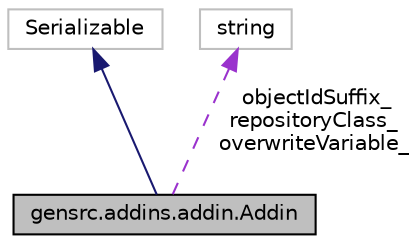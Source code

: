 digraph "gensrc.addins.addin.Addin"
{
  edge [fontname="Helvetica",fontsize="10",labelfontname="Helvetica",labelfontsize="10"];
  node [fontname="Helvetica",fontsize="10",shape=record];
  Node12 [label="gensrc.addins.addin.Addin",height=0.2,width=0.4,color="black", fillcolor="grey75", style="filled", fontcolor="black"];
  Node13 -> Node12 [dir="back",color="midnightblue",fontsize="10",style="solid",fontname="Helvetica"];
  Node13 [label="Serializable",height=0.2,width=0.4,color="grey75", fillcolor="white", style="filled"];
  Node14 -> Node12 [dir="back",color="darkorchid3",fontsize="10",style="dashed",label=" objectIdSuffix_\nrepositoryClass_\noverwriteVariable_" ,fontname="Helvetica"];
  Node14 [label="string",height=0.2,width=0.4,color="grey75", fillcolor="white", style="filled"];
}

